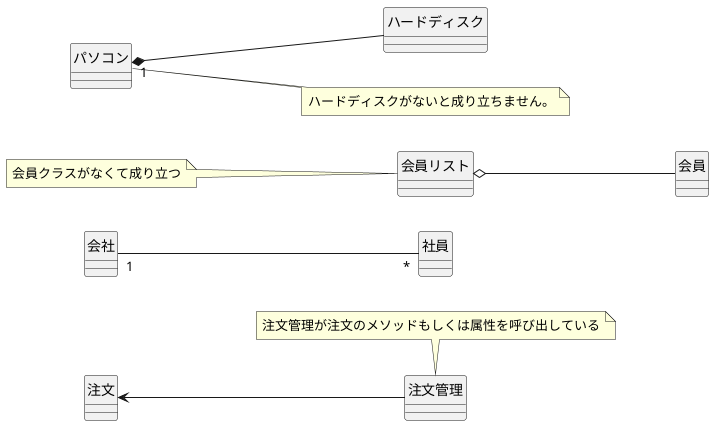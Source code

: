 @startuml 関連 
left to right direction
skinparam classAttributeIconSize 0
class 会社{}
class 社員{}
' 会社--> 社員:雇う>
会社"1"--"*" 社員

left to right direction
会員リスト o-- 会員
note left of 会員リスト
会員クラスがなくて成り立つ
end note

left to right direction
パソコン"1" *-- ハードディスク
note right of パソコン
ハードディスクがないと成り立ちません。
end note

left to right direction
注文<-- 注文管理
note top of 注文管理
注文管理が注文のメソッドもしくは属性を呼び出している
end note

hide 会社 circle
hide 社員 circle
hide 会員リスト circle
hide 会員 circle
hide パソコン circle
hide ハードディスク circle
hide 注文 circle
hide 注文管理 circle

@enduml